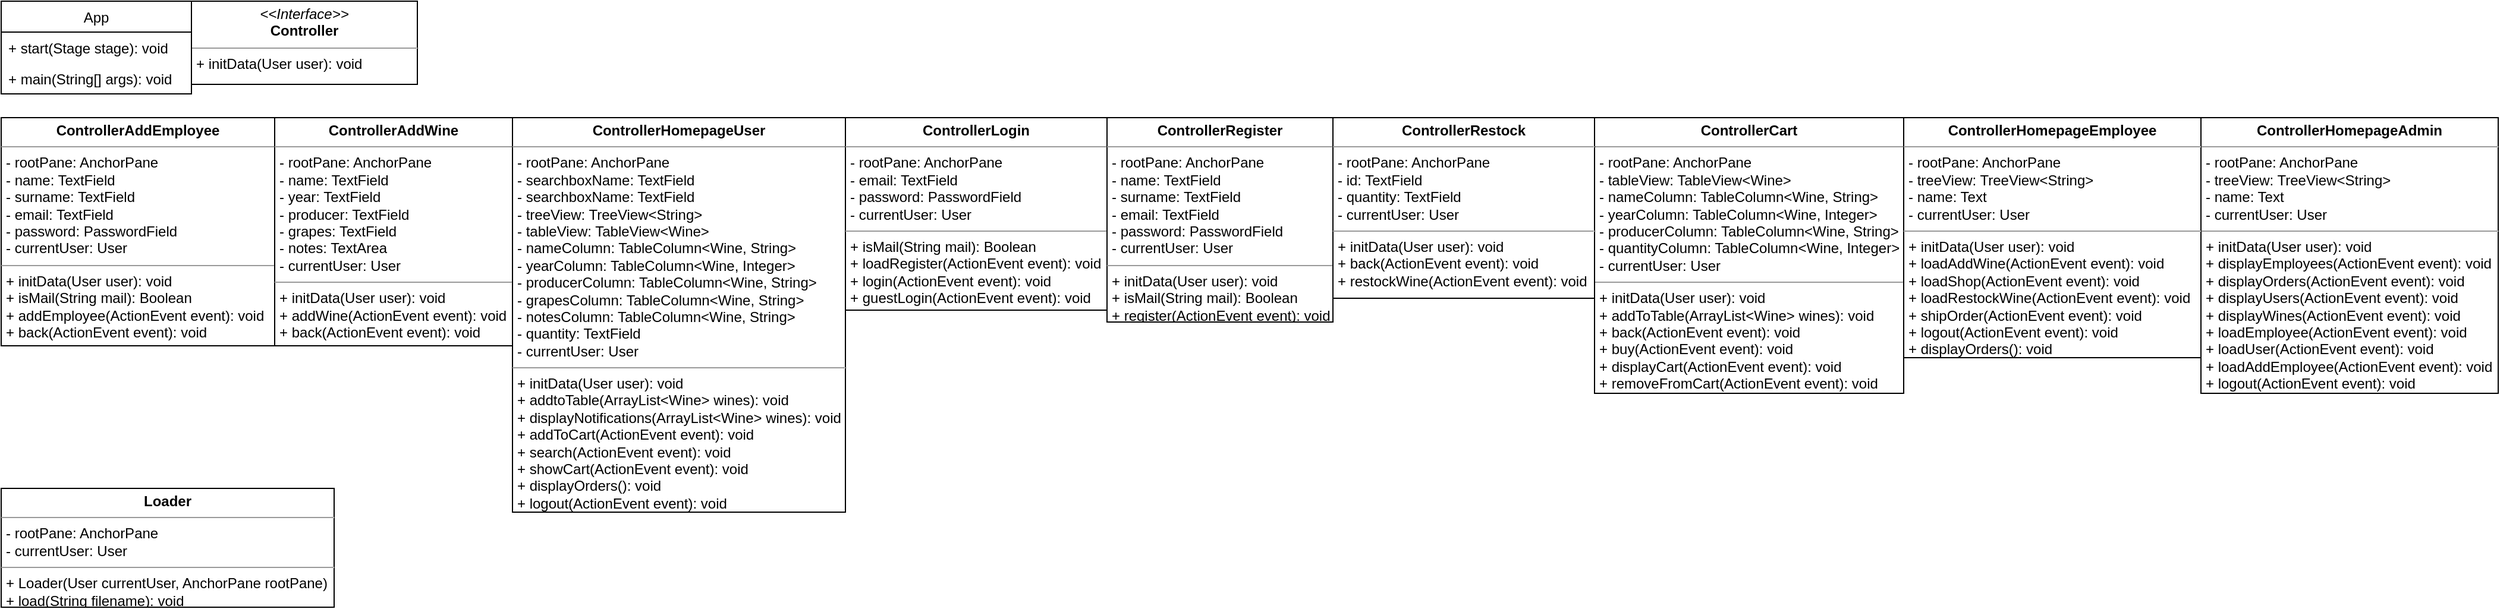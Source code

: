 <mxfile version="14.0.1" type="github"><diagram id="dejC8xX66NXGGqEdCbtm" name="Page-1"><mxGraphModel dx="1662" dy="1905" grid="1" gridSize="10" guides="1" tooltips="1" connect="1" arrows="1" fold="1" page="1" pageScale="1" pageWidth="850" pageHeight="1100" math="0" shadow="0"><root><mxCell id="0"/><mxCell id="1" parent="0"/><mxCell id="jC_Wdxe36F_O-iLtIrg6-4" value="&lt;p style=&quot;margin: 0px ; margin-top: 4px ; text-align: center&quot;&gt;&lt;i&gt;&amp;lt;&amp;lt;Interface&amp;gt;&amp;gt;&lt;/i&gt;&lt;br&gt;&lt;b&gt;Controller&lt;/b&gt;&lt;/p&gt;&lt;hr size=&quot;1&quot;&gt;&lt;p style=&quot;margin: 0px ; margin-left: 4px&quot;&gt;+ initData&lt;span&gt;(User user): void&lt;/span&gt;&lt;/p&gt;" style="verticalAlign=top;align=left;overflow=fill;fontSize=12;fontFamily=Helvetica;html=1;" parent="1" vertex="1"><mxGeometry x="160" y="-1100" width="190" height="70" as="geometry"/></mxCell><mxCell id="jC_Wdxe36F_O-iLtIrg6-5" value="App" style="swimlane;fontStyle=0;childLayout=stackLayout;horizontal=1;startSize=26;fillColor=none;horizontalStack=0;resizeParent=1;resizeParentMax=0;resizeLast=0;collapsible=1;marginBottom=0;" parent="1" vertex="1"><mxGeometry y="-1100" width="160" height="78" as="geometry"><mxRectangle x="60" y="-960" width="50" height="26" as="alternateBounds"/></mxGeometry></mxCell><mxCell id="jC_Wdxe36F_O-iLtIrg6-7" value="+ start(Stage stage): void" style="text;strokeColor=none;fillColor=none;align=left;verticalAlign=top;spacingLeft=4;spacingRight=4;overflow=hidden;rotatable=0;points=[[0,0.5],[1,0.5]];portConstraint=eastwest;" parent="jC_Wdxe36F_O-iLtIrg6-5" vertex="1"><mxGeometry y="26" width="160" height="26" as="geometry"/></mxCell><mxCell id="jC_Wdxe36F_O-iLtIrg6-8" value="+ main(String[] args): void" style="text;strokeColor=none;fillColor=none;align=left;verticalAlign=top;spacingLeft=4;spacingRight=4;overflow=hidden;rotatable=0;points=[[0,0.5],[1,0.5]];portConstraint=eastwest;" parent="jC_Wdxe36F_O-iLtIrg6-5" vertex="1"><mxGeometry y="52" width="160" height="26" as="geometry"/></mxCell><mxCell id="jC_Wdxe36F_O-iLtIrg6-10" value="&lt;p style=&quot;margin: 0px ; margin-top: 4px ; text-align: center&quot;&gt;&lt;b&gt;ControllerAddEmployee&lt;/b&gt;&lt;/p&gt;&lt;hr size=&quot;1&quot;&gt;&lt;p style=&quot;margin: 0px ; margin-left: 4px&quot;&gt;- rootPane: AnchorPane&lt;/p&gt;&lt;p style=&quot;margin: 0px ; margin-left: 4px&quot;&gt;- name: TextField&lt;/p&gt;&lt;p style=&quot;margin: 0px ; margin-left: 4px&quot;&gt;- surname: TextField&lt;br&gt;&lt;/p&gt;&lt;p style=&quot;margin: 0px ; margin-left: 4px&quot;&gt;- email: TextField&lt;br&gt;&lt;/p&gt;&lt;p style=&quot;margin: 0px ; margin-left: 4px&quot;&gt;- password: PasswordField&lt;br&gt;&lt;/p&gt;&lt;p style=&quot;margin: 0px ; margin-left: 4px&quot;&gt;- currentUser: User&lt;/p&gt;&lt;hr size=&quot;1&quot;&gt;&lt;p style=&quot;margin: 0px ; margin-left: 4px&quot;&gt;+ initData(User user): void&lt;/p&gt;&lt;p style=&quot;margin: 0px ; margin-left: 4px&quot;&gt;+ isMail(String mail): Boolean&lt;/p&gt;&lt;p style=&quot;margin: 0px ; margin-left: 4px&quot;&gt;+ addEmployee(ActionEvent event): void&lt;/p&gt;&lt;p style=&quot;margin: 0px ; margin-left: 4px&quot;&gt;+ back(ActionEvent event): void&lt;/p&gt;&lt;p style=&quot;margin: 0px ; margin-left: 4px&quot;&gt;&lt;br&gt;&lt;/p&gt;&lt;p style=&quot;margin: 0px ; margin-left: 4px&quot;&gt;&lt;br&gt;&lt;/p&gt;" style="verticalAlign=top;align=left;overflow=fill;fontSize=12;fontFamily=Helvetica;html=1;" parent="1" vertex="1"><mxGeometry y="-1002" width="230" height="192" as="geometry"/></mxCell><mxCell id="jC_Wdxe36F_O-iLtIrg6-12" value="&lt;p style=&quot;margin: 0px ; margin-top: 4px ; text-align: center&quot;&gt;&lt;b&gt;ControllerCart&lt;/b&gt;&lt;/p&gt;&lt;hr size=&quot;1&quot;&gt;&lt;p style=&quot;margin: 0px ; margin-left: 4px&quot;&gt;-&lt;span&gt;&amp;nbsp;rootPane: AnchorPane&lt;/span&gt;&lt;/p&gt;&lt;p style=&quot;margin: 0px 0px 0px 4px&quot;&gt;- tableView: TableView&amp;lt;Wine&amp;gt;&lt;/p&gt;&lt;p style=&quot;margin: 0px 0px 0px 4px&quot;&gt;- nameColumn: TableColumn&amp;lt;Wine, String&amp;gt;&lt;/p&gt;&lt;p style=&quot;margin: 0px 0px 0px 4px&quot;&gt;- yearColumn: TableColumn&amp;lt;Wine, Integer&amp;gt;&lt;/p&gt;&lt;p style=&quot;margin: 0px 0px 0px 4px&quot;&gt;- producerColumn: TableColumn&amp;lt;Wine, String&amp;gt;&lt;/p&gt;&lt;p style=&quot;margin: 0px 0px 0px 4px&quot;&gt;- quantityColumn: TableColumn&amp;lt;Wine, Integer&amp;gt;&lt;/p&gt;&lt;p style=&quot;margin: 0px ; margin-left: 4px&quot;&gt;- currentUser: User&lt;/p&gt;&lt;hr size=&quot;1&quot;&gt;&lt;p style=&quot;margin: 0px ; margin-left: 4px&quot;&gt;+ initData(User user): void&lt;/p&gt;&lt;p style=&quot;margin: 0px ; margin-left: 4px&quot;&gt;+ addToTable(ArrayList&amp;lt;Wine&amp;gt; wines): void&lt;/p&gt;&lt;p style=&quot;margin: 0px ; margin-left: 4px&quot;&gt;+ back(ActionEvent event): void&lt;/p&gt;&lt;p style=&quot;margin: 0px ; margin-left: 4px&quot;&gt;+ buy(ActionEvent event): void&lt;/p&gt;&lt;p style=&quot;margin: 0px ; margin-left: 4px&quot;&gt;+ displayCart(ActionEvent event): void&lt;/p&gt;&lt;p style=&quot;margin: 0px ; margin-left: 4px&quot;&gt;+ removeFromCart(ActionEvent event): void&lt;/p&gt;" style="verticalAlign=top;align=left;overflow=fill;fontSize=12;fontFamily=Helvetica;html=1;" parent="1" vertex="1"><mxGeometry x="1340" y="-1002" width="260" height="232" as="geometry"/></mxCell><mxCell id="jC_Wdxe36F_O-iLtIrg6-13" value="&lt;p style=&quot;margin: 0px ; margin-top: 4px ; text-align: center&quot;&gt;&lt;b&gt;ControllerAddWine&lt;/b&gt;&lt;/p&gt;&lt;hr size=&quot;1&quot;&gt;&lt;p style=&quot;margin: 0px ; margin-left: 4px&quot;&gt;- rootPane: AnchorPane&lt;/p&gt;&lt;p style=&quot;margin: 0px ; margin-left: 4px&quot;&gt;- name: TextField&lt;/p&gt;&lt;p style=&quot;margin: 0px ; margin-left: 4px&quot;&gt;- year: TextField&lt;/p&gt;&lt;p style=&quot;margin: 0px ; margin-left: 4px&quot;&gt;- producer: TextField&lt;/p&gt;&lt;p style=&quot;margin: 0px ; margin-left: 4px&quot;&gt;- grapes: TextField&lt;/p&gt;&lt;p style=&quot;margin: 0px ; margin-left: 4px&quot;&gt;- notes: TextArea&lt;/p&gt;&lt;p style=&quot;margin: 0px ; margin-left: 4px&quot;&gt;- currentUser: User&lt;/p&gt;&lt;hr size=&quot;1&quot;&gt;&lt;p style=&quot;margin: 0px ; margin-left: 4px&quot;&gt;+ initData(User user): void&lt;/p&gt;&lt;p style=&quot;margin: 0px ; margin-left: 4px&quot;&gt;+ addWine(ActionEvent event): void&lt;/p&gt;&lt;p style=&quot;margin: 0px ; margin-left: 4px&quot;&gt;+ back(ActionEvent event): void&lt;/p&gt;" style="verticalAlign=top;align=left;overflow=fill;fontSize=12;fontFamily=Helvetica;html=1;" parent="1" vertex="1"><mxGeometry x="230" y="-1002" width="200" height="192" as="geometry"/></mxCell><mxCell id="jC_Wdxe36F_O-iLtIrg6-14" value="&lt;p style=&quot;margin: 0px ; margin-top: 4px ; text-align: center&quot;&gt;&lt;b&gt;ControllerHomepageAdmin&lt;/b&gt;&lt;/p&gt;&lt;hr size=&quot;1&quot;&gt;&lt;p style=&quot;margin: 0px 0px 0px 4px&quot;&gt;- rootPane: AnchorPane&lt;/p&gt;&lt;p style=&quot;margin: 0px 0px 0px 4px&quot;&gt;- treeView: TreeView&amp;lt;String&amp;gt;&lt;/p&gt;&lt;p style=&quot;margin: 0px 0px 0px 4px&quot;&gt;- name: Text&lt;/p&gt;&lt;p style=&quot;margin: 0px 0px 0px 4px&quot;&gt;- currentUser: User&lt;/p&gt;&lt;hr size=&quot;1&quot;&gt;&lt;p style=&quot;margin: 0px ; margin-left: 4px&quot;&gt;+ initData(User user): void&lt;/p&gt;&lt;p style=&quot;margin: 0px ; margin-left: 4px&quot;&gt;+ displayEmployees(ActionEvent event): void&lt;/p&gt;&lt;p style=&quot;margin: 0px ; margin-left: 4px&quot;&gt;+ displayOrders(ActionEvent event): void&lt;/p&gt;&lt;p style=&quot;margin: 0px ; margin-left: 4px&quot;&gt;+ displayUsers(ActionEvent event): void&lt;/p&gt;&lt;p style=&quot;margin: 0px ; margin-left: 4px&quot;&gt;+ displayWines(ActionEvent event): void&lt;/p&gt;&lt;p style=&quot;margin: 0px ; margin-left: 4px&quot;&gt;+ loadEmployee(ActionEvent event): void&lt;/p&gt;&lt;p style=&quot;margin: 0px ; margin-left: 4px&quot;&gt;+ loadUser(ActionEvent event): void&lt;/p&gt;&lt;p style=&quot;margin: 0px ; margin-left: 4px&quot;&gt;+ loadAddEmployee(ActionEvent event): void&lt;/p&gt;&lt;p style=&quot;margin: 0px ; margin-left: 4px&quot;&gt;+ logout(ActionEvent event): void&lt;/p&gt;" style="verticalAlign=top;align=left;overflow=fill;fontSize=12;fontFamily=Helvetica;html=1;" parent="1" vertex="1"><mxGeometry x="1850" y="-1002" width="250" height="232" as="geometry"/></mxCell><mxCell id="jC_Wdxe36F_O-iLtIrg6-15" value="&lt;p style=&quot;margin: 0px ; margin-top: 4px ; text-align: center&quot;&gt;&lt;b&gt;ControllerHomepageEmployee&lt;/b&gt;&lt;/p&gt;&lt;hr size=&quot;1&quot;&gt;&lt;p style=&quot;margin: 0px ; margin-left: 4px&quot;&gt;- rootPane: AnchorPane&lt;/p&gt;&lt;p style=&quot;margin: 0px ; margin-left: 4px&quot;&gt;- treeView: TreeView&amp;lt;String&amp;gt;&lt;/p&gt;&lt;p style=&quot;margin: 0px ; margin-left: 4px&quot;&gt;- name: Text&lt;/p&gt;&lt;p style=&quot;margin: 0px ; margin-left: 4px&quot;&gt;- currentUser: User&lt;/p&gt;&lt;hr size=&quot;1&quot;&gt;&lt;p style=&quot;margin: 0px ; margin-left: 4px&quot;&gt;+ initData(User user): void&lt;/p&gt;&lt;p style=&quot;margin: 0px ; margin-left: 4px&quot;&gt;+ loadAddWine(ActionEvent event): void&lt;/p&gt;&lt;p style=&quot;margin: 0px ; margin-left: 4px&quot;&gt;+ loadShop(ActionEvent event): void&lt;/p&gt;&lt;p style=&quot;margin: 0px ; margin-left: 4px&quot;&gt;+ loadRestockWine(ActionEvent event): void&lt;/p&gt;&lt;p style=&quot;margin: 0px ; margin-left: 4px&quot;&gt;+ shipOrder(ActionEvent event): void&lt;/p&gt;&lt;p style=&quot;margin: 0px ; margin-left: 4px&quot;&gt;+ logout(ActionEvent event): void&lt;/p&gt;&lt;p style=&quot;margin: 0px ; margin-left: 4px&quot;&gt;+ displayOrders(): void&lt;/p&gt;&lt;p style=&quot;margin: 0px ; margin-left: 4px&quot;&gt;&lt;br&gt;&lt;/p&gt;" style="verticalAlign=top;align=left;overflow=fill;fontSize=12;fontFamily=Helvetica;html=1;" parent="1" vertex="1"><mxGeometry x="1600" y="-1002" width="250" height="202" as="geometry"/></mxCell><mxCell id="jC_Wdxe36F_O-iLtIrg6-18" value="&lt;p style=&quot;margin: 0px ; margin-top: 4px ; text-align: center&quot;&gt;&lt;b&gt;ControllerHomepageUser&lt;/b&gt;&lt;/p&gt;&lt;hr size=&quot;1&quot;&gt;&lt;p style=&quot;margin: 0px ; margin-left: 4px&quot;&gt;- rootPane: AnchorPane&lt;/p&gt;&lt;p style=&quot;margin: 0px ; margin-left: 4px&quot;&gt;- searchboxName: TextField&lt;/p&gt;&lt;p style=&quot;margin: 0px ; margin-left: 4px&quot;&gt;- searchboxName: TextField&lt;/p&gt;&lt;p style=&quot;margin: 0px ; margin-left: 4px&quot;&gt;- treeView: TreeView&amp;lt;String&amp;gt;&lt;/p&gt;&lt;p style=&quot;margin: 0px ; margin-left: 4px&quot;&gt;- tableView: TableView&amp;lt;Wine&amp;gt;&lt;/p&gt;&lt;p style=&quot;margin: 0px ; margin-left: 4px&quot;&gt;- nameColumn: TableColumn&amp;lt;Wine, String&amp;gt;&lt;/p&gt;&lt;p style=&quot;margin: 0px ; margin-left: 4px&quot;&gt;- yearColumn: TableColumn&amp;lt;Wine, Integer&amp;gt;&lt;/p&gt;&lt;p style=&quot;margin: 0px ; margin-left: 4px&quot;&gt;- producerColumn: TableColumn&amp;lt;Wine, String&amp;gt;&lt;/p&gt;&lt;p style=&quot;margin: 0px ; margin-left: 4px&quot;&gt;- grapesColumn: TableColumn&amp;lt;Wine, String&amp;gt;&lt;/p&gt;&lt;p style=&quot;margin: 0px ; margin-left: 4px&quot;&gt;- notesColumn: TableColumn&amp;lt;Wine, String&amp;gt;&lt;/p&gt;&lt;p style=&quot;margin: 0px ; margin-left: 4px&quot;&gt;- quantity: TextField&lt;/p&gt;&lt;p style=&quot;margin: 0px ; margin-left: 4px&quot;&gt;- currentUser: User&lt;/p&gt;&lt;hr size=&quot;1&quot;&gt;&lt;p style=&quot;margin: 0px ; margin-left: 4px&quot;&gt;+ initData(User user): void&lt;/p&gt;&lt;p style=&quot;margin: 0px ; margin-left: 4px&quot;&gt;+ addtoTable(ArrayList&amp;lt;Wine&amp;gt; wines): void&lt;/p&gt;&lt;p style=&quot;margin: 0px ; margin-left: 4px&quot;&gt;+ displayNotifications(ArrayList&amp;lt;Wine&amp;gt; wines): void&lt;/p&gt;&lt;p style=&quot;margin: 0px ; margin-left: 4px&quot;&gt;+ addToCart(ActionEvent event): void&lt;/p&gt;&lt;p style=&quot;margin: 0px ; margin-left: 4px&quot;&gt;+ search(ActionEvent event): void&lt;/p&gt;&lt;p style=&quot;margin: 0px ; margin-left: 4px&quot;&gt;+ showCart(ActionEvent event): void&lt;/p&gt;&lt;p style=&quot;margin: 0px ; margin-left: 4px&quot;&gt;+ displayOrders(): void&lt;/p&gt;&lt;p style=&quot;margin: 0px ; margin-left: 4px&quot;&gt;+ logout(ActionEvent event): void&lt;/p&gt;" style="verticalAlign=top;align=left;overflow=fill;fontSize=12;fontFamily=Helvetica;html=1;" parent="1" vertex="1"><mxGeometry x="430" y="-1002" width="280" height="332" as="geometry"/></mxCell><mxCell id="jC_Wdxe36F_O-iLtIrg6-19" value="&lt;p style=&quot;margin: 0px ; margin-top: 4px ; text-align: center&quot;&gt;&lt;b&gt;ControllerLogin&lt;/b&gt;&lt;/p&gt;&lt;hr size=&quot;1&quot;&gt;&lt;p style=&quot;margin: 0px ; margin-left: 4px&quot;&gt;- rootPane: AnchorPane&lt;/p&gt;&lt;p style=&quot;margin: 0px ; margin-left: 4px&quot;&gt;- email: TextField&lt;/p&gt;&lt;p style=&quot;margin: 0px ; margin-left: 4px&quot;&gt;- password: PasswordField&lt;/p&gt;&lt;p style=&quot;margin: 0px ; margin-left: 4px&quot;&gt;- currentUser: User&lt;/p&gt;&lt;hr size=&quot;1&quot;&gt;&lt;p style=&quot;margin: 0px ; margin-left: 4px&quot;&gt;+ isMail(String mail): Boolean&lt;/p&gt;&lt;p style=&quot;margin: 0px ; margin-left: 4px&quot;&gt;+ loadRegister(ActionEvent event): void&lt;/p&gt;&lt;p style=&quot;margin: 0px ; margin-left: 4px&quot;&gt;+ login(ActionEvent event): void&lt;/p&gt;&lt;p style=&quot;margin: 0px ; margin-left: 4px&quot;&gt;+ guestLogin(ActionEvent event): void&lt;/p&gt;" style="verticalAlign=top;align=left;overflow=fill;fontSize=12;fontFamily=Helvetica;html=1;" parent="1" vertex="1"><mxGeometry x="710" y="-1002" width="220" height="162" as="geometry"/></mxCell><mxCell id="jC_Wdxe36F_O-iLtIrg6-20" value="&lt;p style=&quot;margin: 0px ; margin-top: 4px ; text-align: center&quot;&gt;&lt;b&gt;ControllerRegister&lt;/b&gt;&lt;/p&gt;&lt;hr size=&quot;1&quot;&gt;&lt;p style=&quot;margin: 0px ; margin-left: 4px&quot;&gt;- rootPane: AnchorPane&lt;/p&gt;&lt;p style=&quot;margin: 0px 0px 0px 4px&quot;&gt;- name: TextField&lt;/p&gt;&lt;p style=&quot;margin: 0px 0px 0px 4px&quot;&gt;- surname: TextField&lt;br&gt;&lt;/p&gt;&lt;p style=&quot;margin: 0px 0px 0px 4px&quot;&gt;- email: TextField&lt;br&gt;&lt;/p&gt;&lt;p style=&quot;margin: 0px 0px 0px 4px&quot;&gt;- password: PasswordField&lt;/p&gt;&lt;p style=&quot;margin: 0px ; margin-left: 4px&quot;&gt;- currentUser: User&lt;/p&gt;&lt;hr size=&quot;1&quot;&gt;&lt;p style=&quot;margin: 0px ; margin-left: 4px&quot;&gt;+ initData(User user): void&lt;/p&gt;&lt;p style=&quot;margin: 0px ; margin-left: 4px&quot;&gt;+ isMail(String mail): Boolean&lt;/p&gt;&lt;p style=&quot;margin: 0px ; margin-left: 4px&quot;&gt;+ register(ActionEvent event): void&lt;/p&gt;" style="verticalAlign=top;align=left;overflow=fill;fontSize=12;fontFamily=Helvetica;html=1;" parent="1" vertex="1"><mxGeometry x="930" y="-1002" width="190" height="172" as="geometry"/></mxCell><mxCell id="jC_Wdxe36F_O-iLtIrg6-21" value="&lt;p style=&quot;margin: 0px ; margin-top: 4px ; text-align: center&quot;&gt;&lt;b&gt;ControllerRestock&lt;/b&gt;&lt;/p&gt;&lt;hr size=&quot;1&quot;&gt;&lt;p style=&quot;margin: 0px ; margin-left: 4px&quot;&gt;- rootPane: AnchorPane&lt;/p&gt;&lt;p style=&quot;margin: 0px ; margin-left: 4px&quot;&gt;- id: TextField&lt;/p&gt;&lt;p style=&quot;margin: 0px ; margin-left: 4px&quot;&gt;- quantity: TextField&lt;/p&gt;&lt;p style=&quot;margin: 0px ; margin-left: 4px&quot;&gt;- currentUser: User&lt;/p&gt;&lt;hr size=&quot;1&quot;&gt;&lt;p style=&quot;margin: 0px ; margin-left: 4px&quot;&gt;+ initData(User user): void&lt;/p&gt;&lt;p style=&quot;margin: 0px ; margin-left: 4px&quot;&gt;+ back(ActionEvent event): void&lt;/p&gt;&lt;p style=&quot;margin: 0px ; margin-left: 4px&quot;&gt;+ restockWine(ActionEvent event): void&lt;/p&gt;" style="verticalAlign=top;align=left;overflow=fill;fontSize=12;fontFamily=Helvetica;html=1;" parent="1" vertex="1"><mxGeometry x="1120" y="-1002" width="220" height="152" as="geometry"/></mxCell><mxCell id="jC_Wdxe36F_O-iLtIrg6-29" value="&lt;p style=&quot;margin: 0px ; margin-top: 4px ; text-align: center&quot;&gt;&lt;b&gt;Loader&lt;/b&gt;&lt;/p&gt;&lt;hr size=&quot;1&quot;&gt;&lt;p style=&quot;margin: 0px ; margin-left: 4px&quot;&gt;- rootPane: AnchorPane&lt;/p&gt;&lt;p style=&quot;margin: 0px ; margin-left: 4px&quot;&gt;- currentUser: User&lt;/p&gt;&lt;hr size=&quot;1&quot;&gt;&lt;p style=&quot;margin: 0px ; margin-left: 4px&quot;&gt;+ Loader(User currentUser, AnchorPane rootPane)&lt;/p&gt;&lt;p style=&quot;margin: 0px ; margin-left: 4px&quot;&gt;+ load(String filename): void&lt;/p&gt;" style="verticalAlign=top;align=left;overflow=fill;fontSize=12;fontFamily=Helvetica;html=1;" parent="1" vertex="1"><mxGeometry y="-690" width="280" height="100" as="geometry"/></mxCell></root></mxGraphModel></diagram></mxfile>